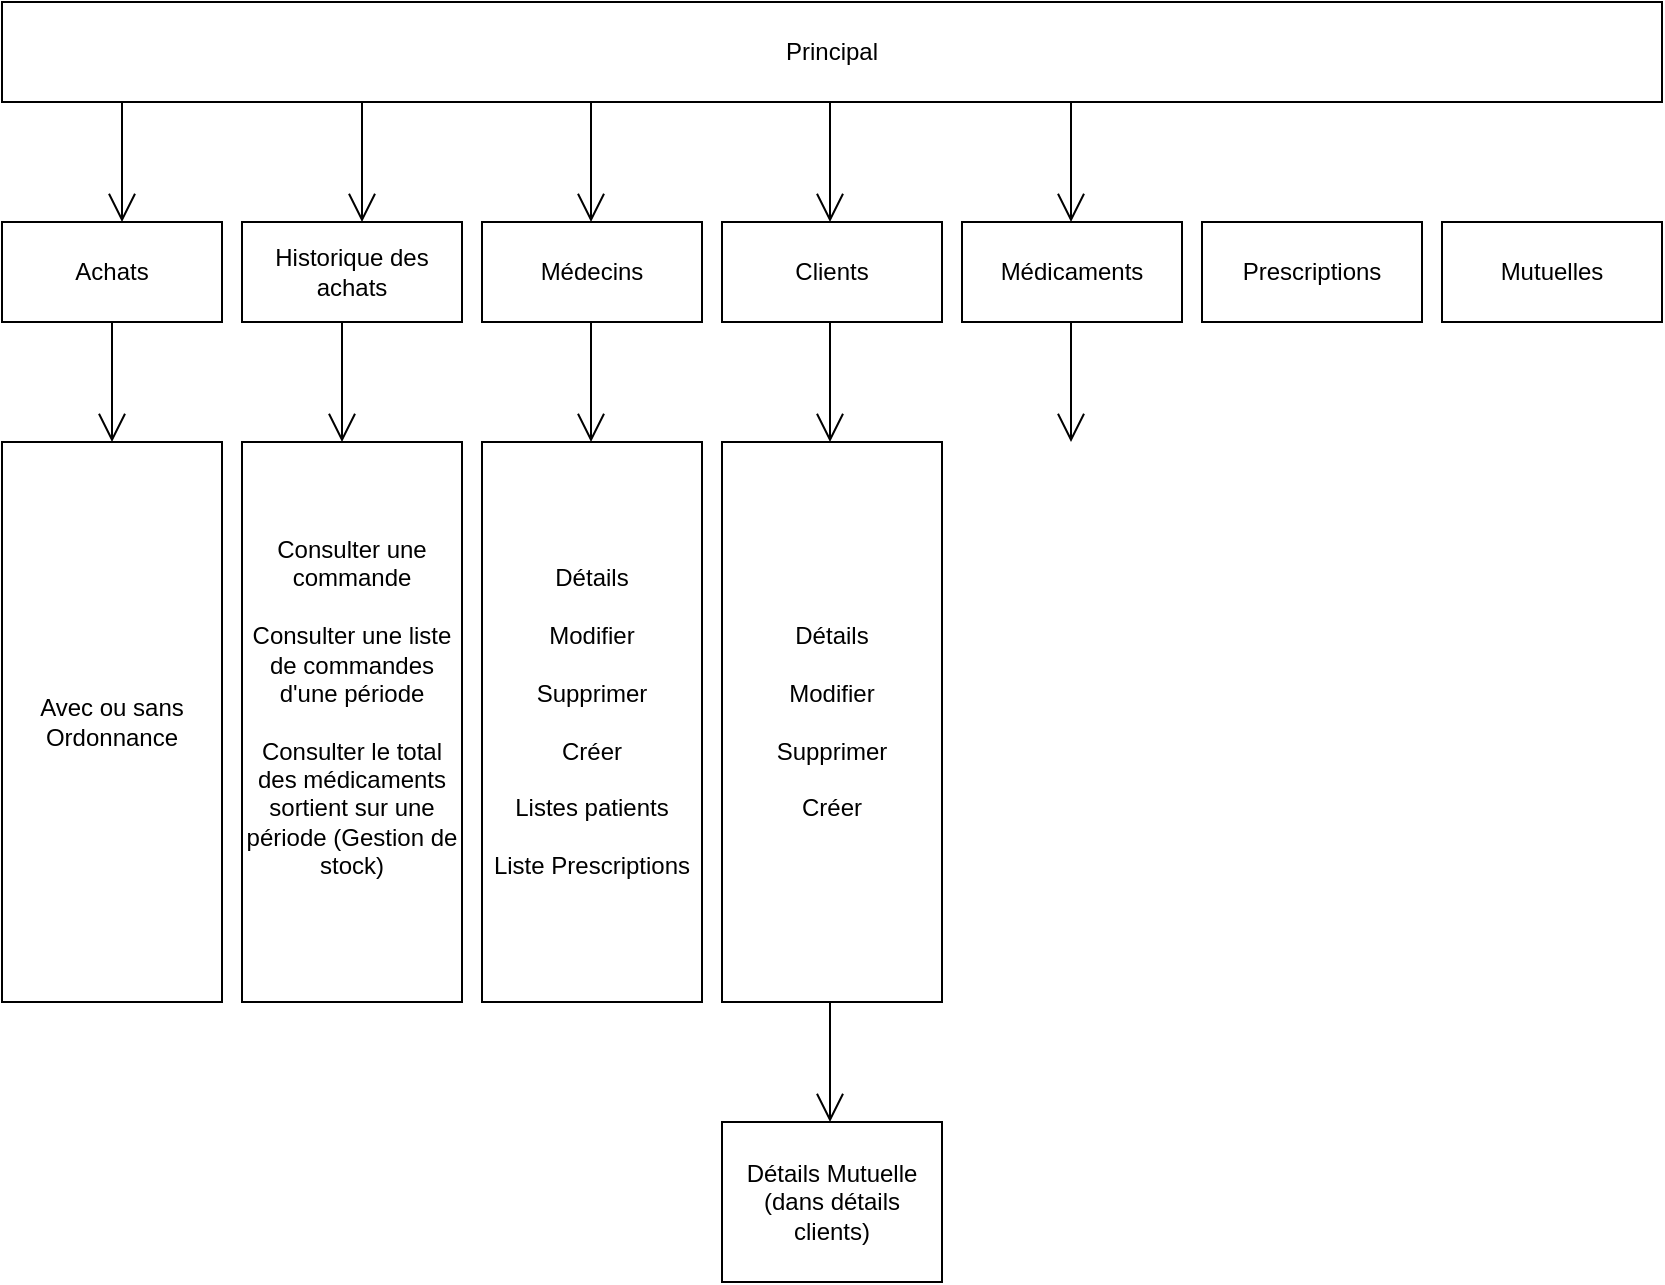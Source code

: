 <mxfile>
    <diagram id="4Rd6jT8pssF2zBm9MXhw" name="Page-1">
        <mxGraphModel dx="1326" dy="779" grid="1" gridSize="10" guides="1" tooltips="1" connect="1" arrows="1" fold="1" page="1" pageScale="1" pageWidth="850" pageHeight="1100" math="0" shadow="0">
            <root>
                <mxCell id="0"/>
                <mxCell id="1" parent="0"/>
                <mxCell id="2" value="Principal" style="html=1;whiteSpace=wrap;" vertex="1" parent="1">
                    <mxGeometry x="10" y="70" width="830" height="50" as="geometry"/>
                </mxCell>
                <mxCell id="3" value="Achats" style="html=1;whiteSpace=wrap;" vertex="1" parent="1">
                    <mxGeometry x="10" y="180" width="110" height="50" as="geometry"/>
                </mxCell>
                <mxCell id="4" value="Historique des achats" style="html=1;whiteSpace=wrap;" vertex="1" parent="1">
                    <mxGeometry x="130" y="180" width="110" height="50" as="geometry"/>
                </mxCell>
                <mxCell id="5" value="Médecins" style="html=1;whiteSpace=wrap;" vertex="1" parent="1">
                    <mxGeometry x="250" y="180" width="110" height="50" as="geometry"/>
                </mxCell>
                <mxCell id="6" value="Clients" style="html=1;whiteSpace=wrap;" vertex="1" parent="1">
                    <mxGeometry x="370" y="180" width="110" height="50" as="geometry"/>
                </mxCell>
                <mxCell id="7" value="Médicaments" style="html=1;whiteSpace=wrap;" vertex="1" parent="1">
                    <mxGeometry x="490" y="180" width="110" height="50" as="geometry"/>
                </mxCell>
                <mxCell id="8" value="Prescriptions" style="html=1;whiteSpace=wrap;" vertex="1" parent="1">
                    <mxGeometry x="610" y="180" width="110" height="50" as="geometry"/>
                </mxCell>
                <mxCell id="9" value="Mutuelles" style="html=1;whiteSpace=wrap;" vertex="1" parent="1">
                    <mxGeometry x="730" y="180" width="110" height="50" as="geometry"/>
                </mxCell>
                <mxCell id="10" value="Avec ou sans Ordonnance" style="html=1;whiteSpace=wrap;" vertex="1" parent="1">
                    <mxGeometry x="10" y="290" width="110" height="280" as="geometry"/>
                </mxCell>
                <mxCell id="11" value="Consulter une commande&lt;div&gt;&lt;font color=&quot;#000000&quot;&gt;&lt;br&gt;&lt;/font&gt;&lt;/div&gt;&lt;div&gt;&lt;font color=&quot;#000000&quot;&gt;Consulter une liste de commandes d&#39;une période&lt;/font&gt;&lt;/div&gt;&lt;div&gt;&lt;font color=&quot;#000000&quot;&gt;&lt;br&gt;&lt;/font&gt;&lt;/div&gt;&lt;div&gt;Consulter le total des médicaments sortient sur une période (Gestion de stock)&lt;/div&gt;&lt;div&gt;&lt;div&gt;&lt;br&gt;&lt;/div&gt;&lt;/div&gt;" style="html=1;whiteSpace=wrap;" vertex="1" parent="1">
                    <mxGeometry x="130" y="290" width="110" height="280" as="geometry"/>
                </mxCell>
                <mxCell id="12" value="Détails&lt;div&gt;&lt;br&gt;&lt;/div&gt;&lt;div&gt;Modifier&lt;/div&gt;&lt;div&gt;&lt;br&gt;&lt;/div&gt;&lt;div&gt;Supprimer&lt;/div&gt;&lt;div&gt;&lt;br&gt;&lt;/div&gt;&lt;div&gt;Créer&lt;/div&gt;&lt;div&gt;&lt;br&gt;&lt;/div&gt;&lt;div&gt;Listes patients&lt;/div&gt;&lt;div&gt;&lt;br&gt;&lt;/div&gt;&lt;div&gt;Liste Prescriptions&lt;/div&gt;" style="html=1;whiteSpace=wrap;" vertex="1" parent="1">
                    <mxGeometry x="250" y="290" width="110" height="280" as="geometry"/>
                </mxCell>
                <mxCell id="13" value="" style="endArrow=open;endFill=1;endSize=12;html=1;entryX=0.5;entryY=0;entryDx=0;entryDy=0;entryPerimeter=0;exitX=0.5;exitY=1;exitDx=0;exitDy=0;" edge="1" parent="1" source="3" target="10">
                    <mxGeometry width="160" relative="1" as="geometry">
                        <mxPoint x="20" y="250" as="sourcePoint"/>
                        <mxPoint x="180" y="250" as="targetPoint"/>
                    </mxGeometry>
                </mxCell>
                <mxCell id="14" value="" style="endArrow=open;endFill=1;endSize=12;html=1;entryX=0.5;entryY=0;entryDx=0;entryDy=0;entryPerimeter=0;exitX=0.5;exitY=1;exitDx=0;exitDy=0;" edge="1" parent="1">
                    <mxGeometry width="160" relative="1" as="geometry">
                        <mxPoint x="180" y="230" as="sourcePoint"/>
                        <mxPoint x="180" y="290" as="targetPoint"/>
                    </mxGeometry>
                </mxCell>
                <mxCell id="15" value="" style="endArrow=open;endFill=1;endSize=12;html=1;entryX=0.5;entryY=0;entryDx=0;entryDy=0;entryPerimeter=0;exitX=0.5;exitY=1;exitDx=0;exitDy=0;" edge="1" parent="1">
                    <mxGeometry width="160" relative="1" as="geometry">
                        <mxPoint x="304.5" y="230" as="sourcePoint"/>
                        <mxPoint x="304.5" y="290" as="targetPoint"/>
                    </mxGeometry>
                </mxCell>
                <mxCell id="16" value="Détails&lt;div&gt;&lt;br&gt;&lt;/div&gt;&lt;div&gt;Modifier&lt;/div&gt;&lt;div&gt;&lt;br&gt;&lt;/div&gt;&lt;div&gt;Supprimer&lt;/div&gt;&lt;div&gt;&lt;br&gt;&lt;/div&gt;&lt;div&gt;Créer&lt;/div&gt;" style="html=1;whiteSpace=wrap;" vertex="1" parent="1">
                    <mxGeometry x="370" y="290" width="110" height="280" as="geometry"/>
                </mxCell>
                <mxCell id="17" value="" style="endArrow=open;endFill=1;endSize=12;html=1;entryX=0.5;entryY=0;entryDx=0;entryDy=0;entryPerimeter=0;exitX=0.5;exitY=1;exitDx=0;exitDy=0;" edge="1" parent="1">
                    <mxGeometry width="160" relative="1" as="geometry">
                        <mxPoint x="424" y="230" as="sourcePoint"/>
                        <mxPoint x="424" y="290" as="targetPoint"/>
                    </mxGeometry>
                </mxCell>
                <mxCell id="18" value="Détails Mutuelle&lt;div&gt;(dans détails clients)&lt;/div&gt;" style="html=1;whiteSpace=wrap;" vertex="1" parent="1">
                    <mxGeometry x="370" y="630" width="110" height="80" as="geometry"/>
                </mxCell>
                <mxCell id="21" value="" style="endArrow=open;endFill=1;endSize=12;html=1;entryX=0.5;entryY=0;entryDx=0;entryDy=0;entryPerimeter=0;exitX=0.5;exitY=1;exitDx=0;exitDy=0;" edge="1" parent="1">
                    <mxGeometry width="160" relative="1" as="geometry">
                        <mxPoint x="424" y="570" as="sourcePoint"/>
                        <mxPoint x="424" y="630" as="targetPoint"/>
                    </mxGeometry>
                </mxCell>
                <mxCell id="22" value="" style="endArrow=open;endFill=1;endSize=12;html=1;entryX=0.5;entryY=0;entryDx=0;entryDy=0;entryPerimeter=0;exitX=0.5;exitY=1;exitDx=0;exitDy=0;" edge="1" parent="1">
                    <mxGeometry width="160" relative="1" as="geometry">
                        <mxPoint x="544.5" y="230" as="sourcePoint"/>
                        <mxPoint x="544.5" y="290" as="targetPoint"/>
                    </mxGeometry>
                </mxCell>
                <mxCell id="23" value="" style="endArrow=open;endFill=1;endSize=12;html=1;entryX=0.5;entryY=0;entryDx=0;entryDy=0;entryPerimeter=0;exitX=0.5;exitY=1;exitDx=0;exitDy=0;" edge="1" parent="1">
                    <mxGeometry width="160" relative="1" as="geometry">
                        <mxPoint x="424" y="120" as="sourcePoint"/>
                        <mxPoint x="424" y="180" as="targetPoint"/>
                    </mxGeometry>
                </mxCell>
                <mxCell id="24" value="" style="endArrow=open;endFill=1;endSize=12;html=1;entryX=0.5;entryY=0;entryDx=0;entryDy=0;entryPerimeter=0;exitX=0.5;exitY=1;exitDx=0;exitDy=0;" edge="1" parent="1">
                    <mxGeometry width="160" relative="1" as="geometry">
                        <mxPoint x="70" y="120" as="sourcePoint"/>
                        <mxPoint x="70" y="180" as="targetPoint"/>
                    </mxGeometry>
                </mxCell>
                <mxCell id="25" value="" style="endArrow=open;endFill=1;endSize=12;html=1;entryX=0.5;entryY=0;entryDx=0;entryDy=0;entryPerimeter=0;exitX=0.5;exitY=1;exitDx=0;exitDy=0;" edge="1" parent="1">
                    <mxGeometry width="160" relative="1" as="geometry">
                        <mxPoint x="190" y="120" as="sourcePoint"/>
                        <mxPoint x="190" y="180" as="targetPoint"/>
                    </mxGeometry>
                </mxCell>
                <mxCell id="26" value="" style="endArrow=open;endFill=1;endSize=12;html=1;entryX=0.5;entryY=0;entryDx=0;entryDy=0;entryPerimeter=0;exitX=0.5;exitY=1;exitDx=0;exitDy=0;" edge="1" parent="1">
                    <mxGeometry width="160" relative="1" as="geometry">
                        <mxPoint x="304.5" y="120" as="sourcePoint"/>
                        <mxPoint x="304.5" y="180" as="targetPoint"/>
                    </mxGeometry>
                </mxCell>
                <mxCell id="27" value="" style="endArrow=open;endFill=1;endSize=12;html=1;entryX=0.5;entryY=0;entryDx=0;entryDy=0;entryPerimeter=0;exitX=0.5;exitY=1;exitDx=0;exitDy=0;" edge="1" parent="1">
                    <mxGeometry width="160" relative="1" as="geometry">
                        <mxPoint x="544.5" y="120" as="sourcePoint"/>
                        <mxPoint x="544.5" y="180" as="targetPoint"/>
                    </mxGeometry>
                </mxCell>
            </root>
        </mxGraphModel>
    </diagram>
</mxfile>